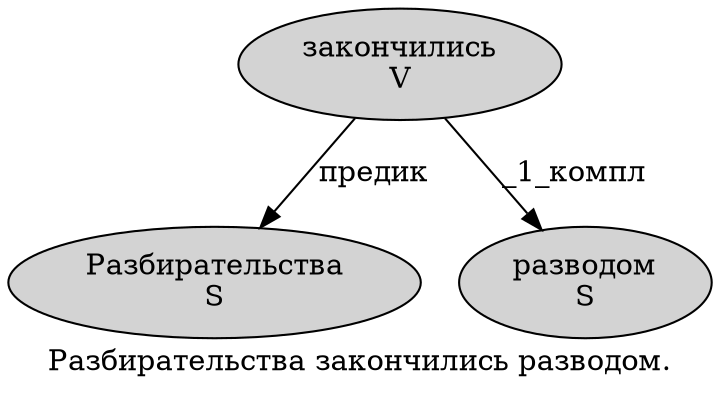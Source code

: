 digraph SENTENCE_613 {
	graph [label="Разбирательства закончились разводом."]
	node [style=filled]
		0 [label="Разбирательства
S" color="" fillcolor=lightgray penwidth=1 shape=ellipse]
		1 [label="закончились
V" color="" fillcolor=lightgray penwidth=1 shape=ellipse]
		2 [label="разводом
S" color="" fillcolor=lightgray penwidth=1 shape=ellipse]
			1 -> 0 [label="предик"]
			1 -> 2 [label="_1_компл"]
}